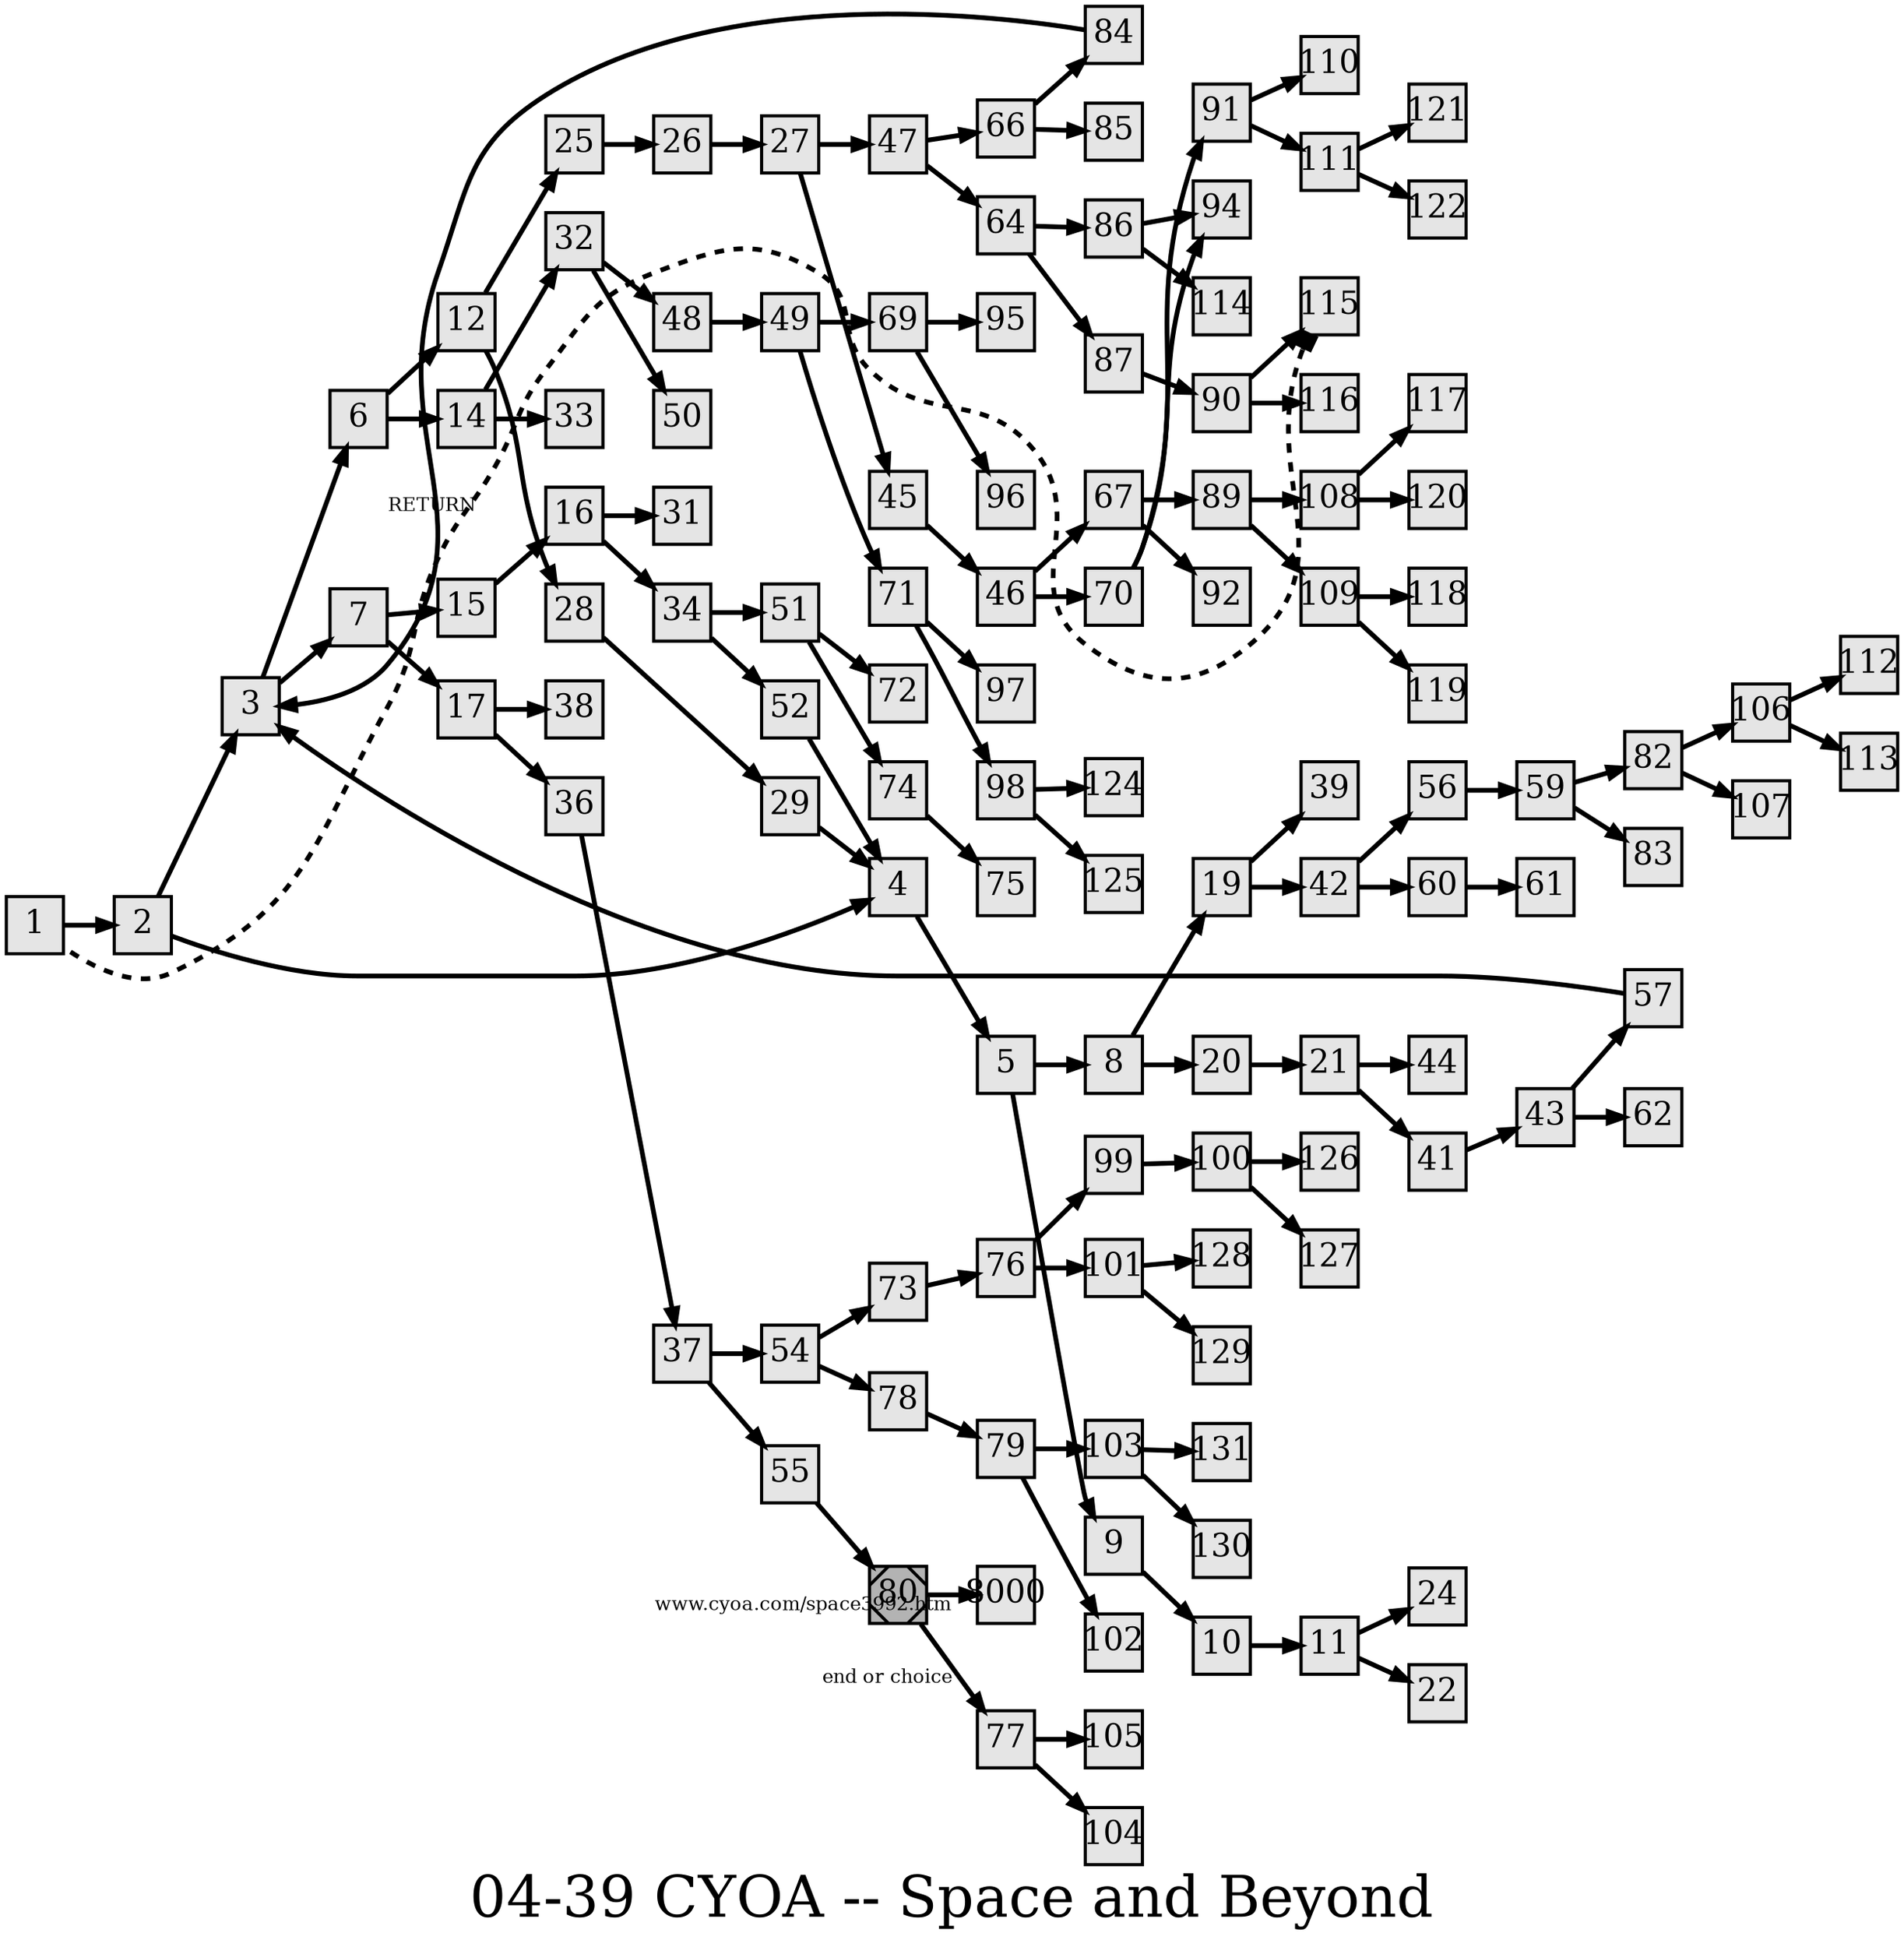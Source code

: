 digraph g{
  graph [ label="04-39 CYOA -- Space and Beyond" rankdir=LR, ordering=out, fontsize=36, nodesep="0.35", ranksep="0.45"];
  node  [shape=rect, penwidth=2, fontsize=20, style=filled, fillcolor=grey90, margin="0,0", labelfloat=true, regular=true, fixedsize=true];
  edge  [labelfloat=true, penwidth=3, fontsize=12];

  1 -> 2;
  2 -> 3;
  2 -> 4;
  3 -> 6;
  3 -> 7;
  4 -> 5;
  5 -> 8;
  5 -> 9;
  6 -> 12;
  6 -> 14;
  7 -> 15;
  7 -> 17;
  8 -> 19;
  8 -> 20;
  9 -> 10;
  10 -> 11;
  11 -> 24;
  11 -> 22;
  12 -> 25;
  12 -> 28;
  14 -> 32;
  14 -> 33;
  15 -> 16;
  16 -> 31;
  16 -> 34;
  17 -> 36;
  17 -> 38;
  19 -> 39;
  19 -> 42;
  20 -> 21;
  21 -> 41;
  21 -> 44;
  25 -> 26;
  26 -> 27;
  27 -> 47;
  27 -> 45;
  28 -> 29;
  29 -> 4;
  32 -> 48;
  32 -> 50;
  34 -> 51;
  34 -> 52;
  36 -> 37;
  37 -> 54;
  37 -> 55;
  41 -> 43;
  42 -> 56;
  42 -> 60;
  43 -> 57;
  43 -> 62;
  45 -> 46;
  46 -> 67;
  46 -> 70;
  47 -> 66;
  47 -> 64;
  48 -> 49;
  49 -> 69;
  49 -> 71;
  51 -> 72;
  51 -> 74;
  52 -> 4;
  54 -> 73;
  54 -> 78;
  55 -> 80;
  56 -> 59;
  57 -> 3;
  59 -> 82;
  59 -> 83;
  60 -> 61;
  64 -> 86;
  64 -> 87;
  66 -> 84;
  66 -> 85;
  67 -> 89;
  67 -> 92;
  69 -> 95;
  69 -> 96;
  70 -> 91;
  70 -> 94;
  71 -> 97;
  71 -> 98;
  73 -> 76;
  74 -> 75;
  76 -> 99;
  76 -> 101;
  77 -> 105;
  77 -> 104;
  78 -> 79;
  79 -> 103;
  79 -> 102;
  80 -> 77	[ xlabel="end or choice" ];
  80	[ xlabel="E", shape=Msquare, fontsize=20, fillcolor=grey70, xlabel="" ];
  80 -> 8000	[ xlabel="www.cyoa.com/space3992.htm" ];
  82 -> 106;
  82 -> 107;
  84 -> 3;
  86 -> 94;
  86 -> 114;
  87 -> 90;
  89 -> 108;
  89 -> 109;
  90 -> 115;
  90 -> 116;
  91 -> 110;
  91 -> 111;
  98 -> 124;
  98 -> 125;
  99 -> 100;
  100 -> 126;
  100 -> 127;
  101 -> 128;
  101 -> 129;
  103 -> 131;
  103 -> 130;
  106 -> 112;
  106 -> 113;
  108 -> 117;
  108 -> 120;
  109 -> 118;
  109 -> 119;
  111 -> 121;
  111 -> 122;
  115 -> 1	[ xlabel="RETURN", dir=both, arrowhead=none, arrowtail=box, style=dashed, constraint=false, label="" ];
}

